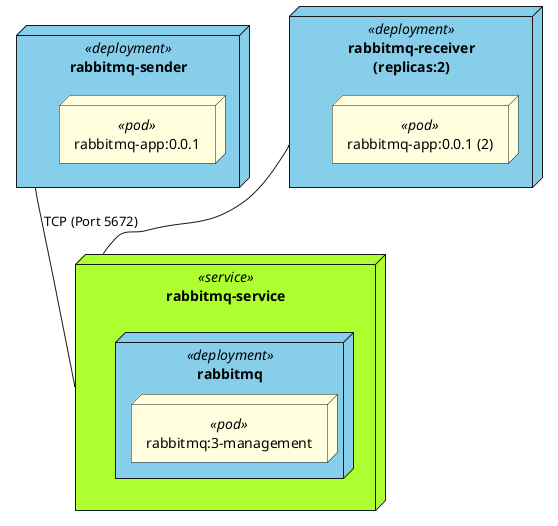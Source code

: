 @startuml
node rabbitmq-sender <<deployment>> as Sender #SkyBlue {
  node "rabbitmq-app:0.0.1" <<pod>> #LightYellow
}

node "rabbitmq-receiver\n(replicas:2)" <<deployment>> as Receiver #SkyBlue {
  node "rabbitmq-app:0.0.1 (2)" <<pod>> #LightYellow
}

node rabbitmq-service <<service>> as Service #GreenYellow {
  node rabbitmq <<deployment>> #SkyBlue {
    node "rabbitmq:3-management" <<pod>> #LightYellow
  }
}

Sender -- Service : TCP (Port 5672)
Receiver -- Service
@enduml

@startuml
rectangle Service #GreenYellow
rectangle Deployment #SkyBlue
rectangle ReplicationSet #LightPink
rectangle Pods #LightYellow

Service ..> Pods : "selected\nby label"
Deployment o-- ReplicationSet
ReplicationSet o-- Pods
@enduml